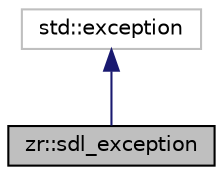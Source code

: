 digraph "zr::sdl_exception"
{
 // LATEX_PDF_SIZE
  edge [fontname="Helvetica",fontsize="10",labelfontname="Helvetica",labelfontsize="10"];
  node [fontname="Helvetica",fontsize="10",shape=record];
  Node1 [label="zr::sdl_exception",height=0.2,width=0.4,color="black", fillcolor="grey75", style="filled", fontcolor="black",tooltip="Class of exceptions which deals with errors that occur within the SDL codebase."];
  Node2 -> Node1 [dir="back",color="midnightblue",fontsize="10",style="solid"];
  Node2 [label="std::exception",height=0.2,width=0.4,color="grey75", fillcolor="white", style="filled",tooltip=" "];
}

